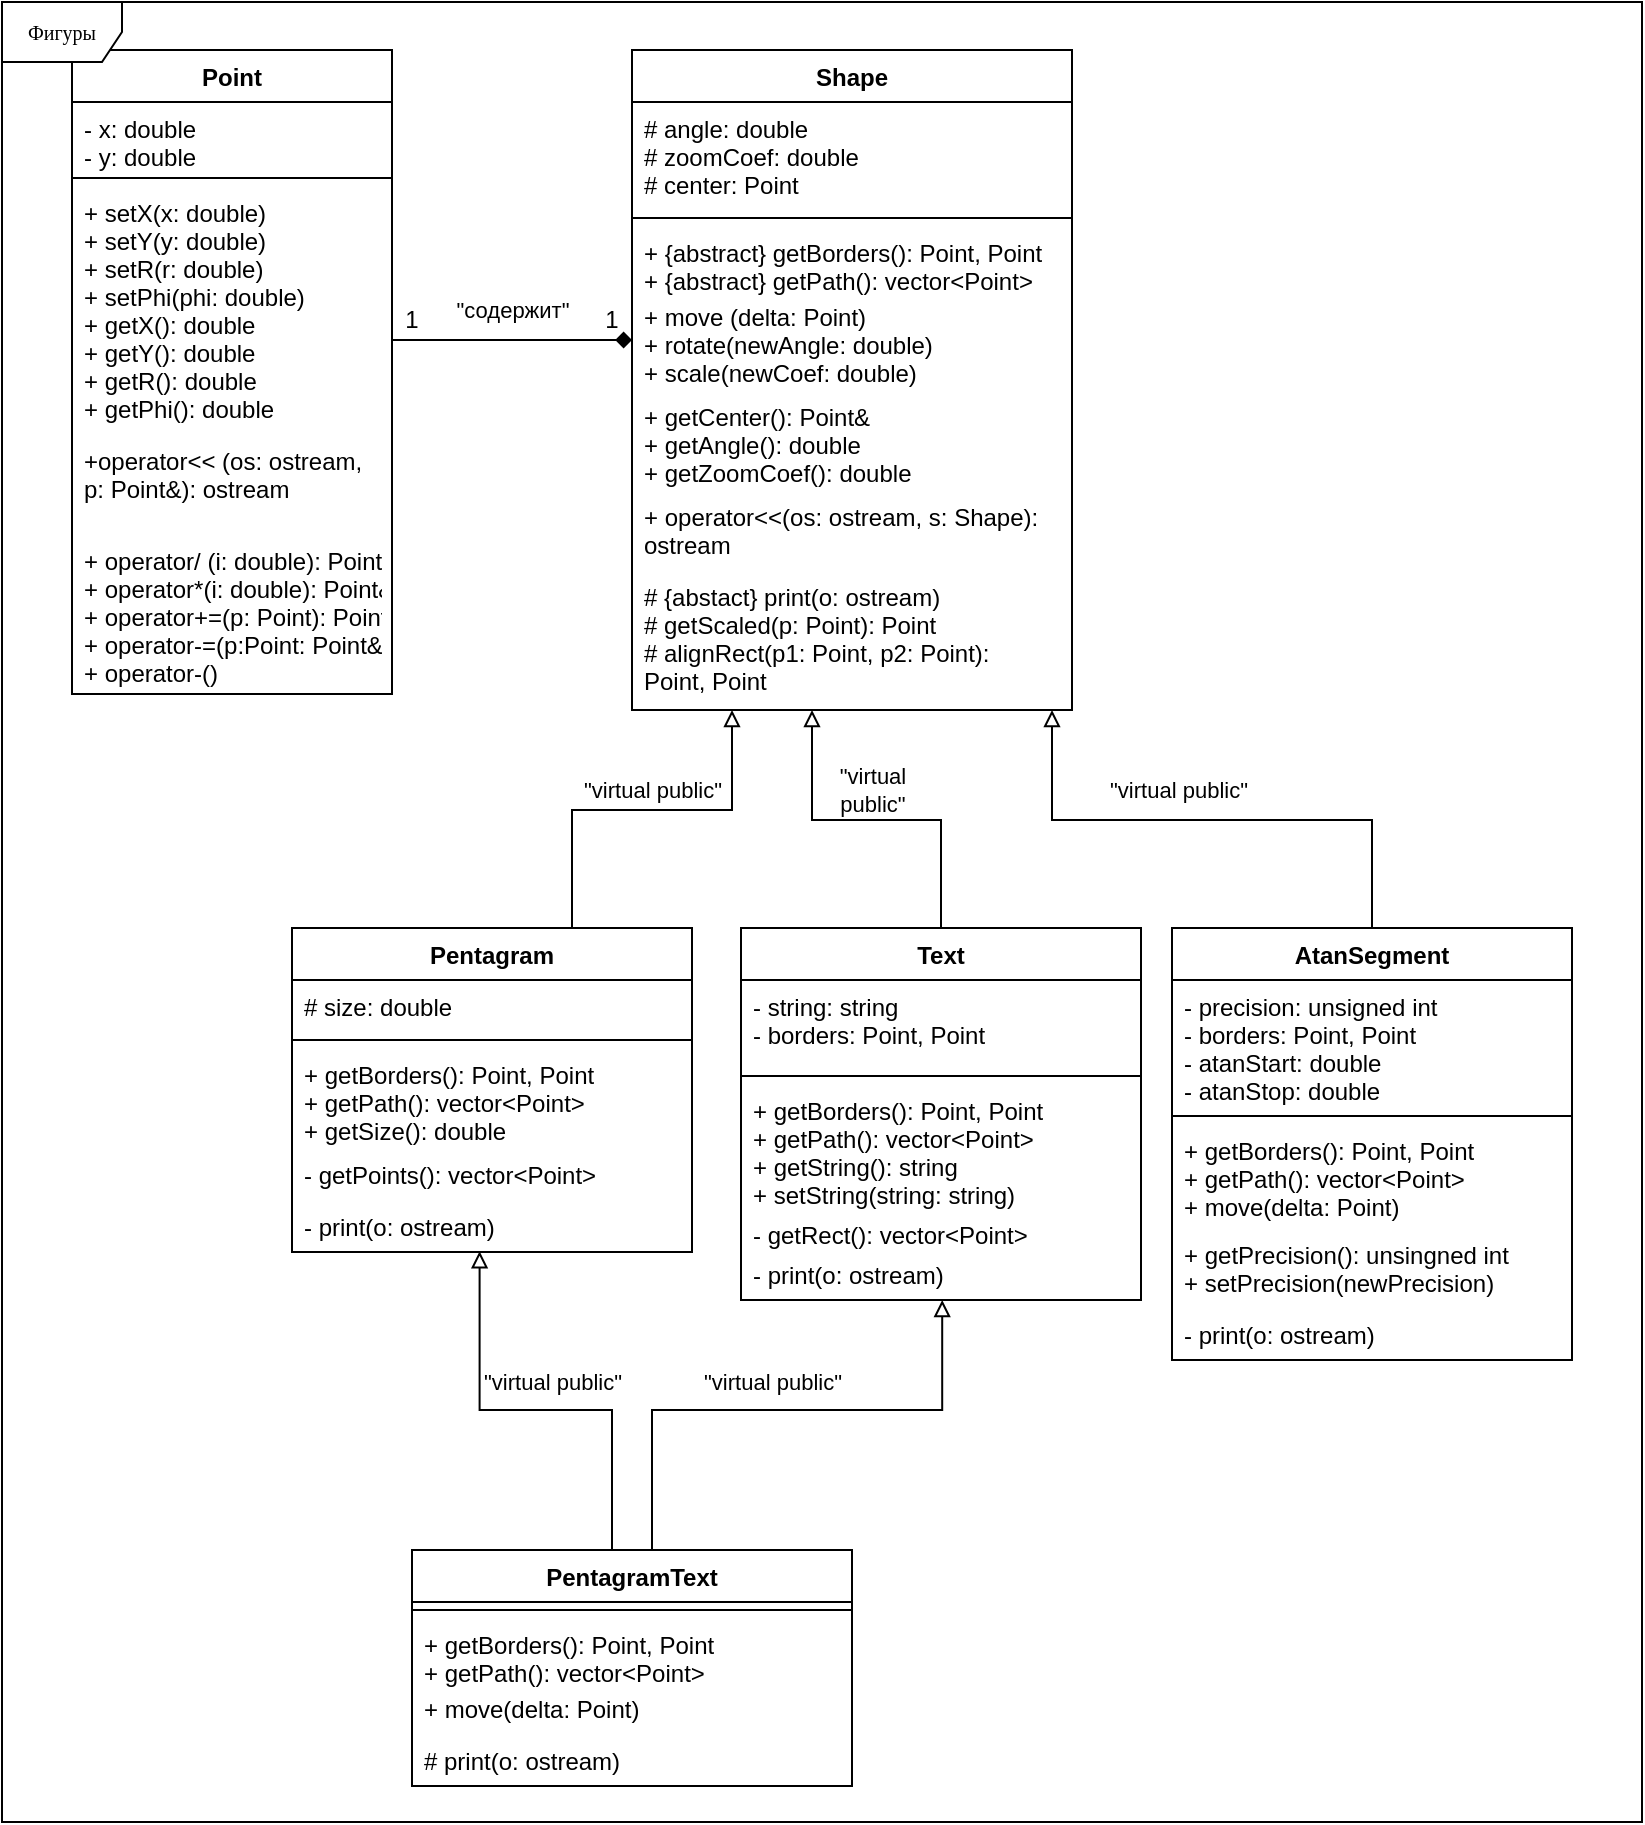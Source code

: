 <mxfile version="11.3.0" type="device" pages="1"><diagram name="Page-1" id="c4acf3e9-155e-7222-9cf6-157b1a14988f"><mxGraphModel dx="1708" dy="998" grid="1" gridSize="10" guides="1" tooltips="1" connect="1" arrows="1" fold="1" page="1" pageScale="1" pageWidth="850" pageHeight="1100" background="#ffffff" math="0" shadow="0"><root><mxCell id="0"/><mxCell id="1" parent="0"/><mxCell id="ideyjLIA0gGUVYYv4PQT-22" value="Point" style="swimlane;fontStyle=1;align=center;verticalAlign=top;childLayout=stackLayout;horizontal=1;startSize=26;horizontalStack=0;resizeParent=1;resizeParentMax=0;resizeLast=0;collapsible=1;marginBottom=0;" parent="1" vertex="1"><mxGeometry x="50" y="44" width="160" height="322" as="geometry"/></mxCell><mxCell id="ideyjLIA0gGUVYYv4PQT-25" value="- x: double&#10;- y: double" style="text;strokeColor=none;fillColor=none;align=left;verticalAlign=top;spacingLeft=4;spacingRight=4;overflow=hidden;rotatable=0;points=[[0,0.5],[1,0.5]];portConstraint=eastwest;" parent="ideyjLIA0gGUVYYv4PQT-22" vertex="1"><mxGeometry y="26" width="160" height="34" as="geometry"/></mxCell><mxCell id="ideyjLIA0gGUVYYv4PQT-24" value="" style="line;strokeWidth=1;fillColor=none;align=left;verticalAlign=middle;spacingTop=-1;spacingLeft=3;spacingRight=3;rotatable=0;labelPosition=right;points=[];portConstraint=eastwest;" parent="ideyjLIA0gGUVYYv4PQT-22" vertex="1"><mxGeometry y="60" width="160" height="8" as="geometry"/></mxCell><mxCell id="ideyjLIA0gGUVYYv4PQT-23" value="+ setX(x: double)&#10;+ setY(y: double)&#10;+ setR(r: double)&#10;+ setPhi(phi: double)&#10;+ getX(): double&#10;+ getY(): double&#10;+ getR(): double&#10;+ getPhi(): double" style="text;strokeColor=none;fillColor=none;align=left;verticalAlign=top;spacingLeft=4;spacingRight=4;overflow=hidden;rotatable=0;points=[[0,0.5],[1,0.5]];portConstraint=eastwest;" parent="ideyjLIA0gGUVYYv4PQT-22" vertex="1"><mxGeometry y="68" width="160" height="124" as="geometry"/></mxCell><mxCell id="ideyjLIA0gGUVYYv4PQT-31" value="+operator&lt;&lt; (os: ostream, &#10;p: Point&amp;): ostream" style="text;strokeColor=none;fillColor=none;align=left;verticalAlign=top;spacingLeft=4;spacingRight=4;overflow=hidden;rotatable=0;points=[[0,0.5],[1,0.5]];portConstraint=eastwest;" parent="ideyjLIA0gGUVYYv4PQT-22" vertex="1"><mxGeometry y="192" width="160" height="50" as="geometry"/></mxCell><mxCell id="ideyjLIA0gGUVYYv4PQT-30" value="+ operator/ (i: double): Point&amp;&#10;+ operator*(i: double): Point&amp;&#10;+ operator+=(p: Point): Point&amp;&#10;+ operator-=(p:Point: Point&amp;)&#10;+ operator-()" style="text;strokeColor=none;fillColor=none;align=left;verticalAlign=top;spacingLeft=4;spacingRight=4;overflow=hidden;rotatable=0;points=[[0,0.5],[1,0.5]];portConstraint=eastwest;" parent="ideyjLIA0gGUVYYv4PQT-22" vertex="1"><mxGeometry y="242" width="160" height="80" as="geometry"/></mxCell><mxCell id="ideyjLIA0gGUVYYv4PQT-33" value="Shape" style="swimlane;fontStyle=1;align=center;verticalAlign=top;childLayout=stackLayout;horizontal=1;startSize=26;horizontalStack=0;resizeParent=1;resizeParentMax=0;resizeLast=0;collapsible=1;marginBottom=0;" parent="1" vertex="1"><mxGeometry x="330" y="44" width="220" height="330" as="geometry"/></mxCell><mxCell id="ideyjLIA0gGUVYYv4PQT-34" value="# angle: double&#10;# zoomCoef: double&#10;# center: Point" style="text;strokeColor=none;fillColor=none;align=left;verticalAlign=top;spacingLeft=4;spacingRight=4;overflow=hidden;rotatable=0;points=[[0,0.5],[1,0.5]];portConstraint=eastwest;" parent="ideyjLIA0gGUVYYv4PQT-33" vertex="1"><mxGeometry y="26" width="220" height="54" as="geometry"/></mxCell><mxCell id="ideyjLIA0gGUVYYv4PQT-35" value="" style="line;strokeWidth=1;fillColor=none;align=left;verticalAlign=middle;spacingTop=-1;spacingLeft=3;spacingRight=3;rotatable=0;labelPosition=right;points=[];portConstraint=eastwest;" parent="ideyjLIA0gGUVYYv4PQT-33" vertex="1"><mxGeometry y="80" width="220" height="8" as="geometry"/></mxCell><mxCell id="ideyjLIA0gGUVYYv4PQT-36" value="+ {abstract} getBorders(): Point, Point&#10;+ {abstract} getPath(): vector&lt;Point&gt;" style="text;strokeColor=none;fillColor=none;align=left;verticalAlign=top;spacingLeft=4;spacingRight=4;overflow=hidden;rotatable=0;points=[[0,0.5],[1,0.5]];portConstraint=eastwest;" parent="ideyjLIA0gGUVYYv4PQT-33" vertex="1"><mxGeometry y="88" width="220" height="32" as="geometry"/></mxCell><mxCell id="ideyjLIA0gGUVYYv4PQT-37" value="+ move (delta: Point)&#10;+ rotate(newAngle: double)&#10;+ scale(newCoef: double)&#10;" style="text;strokeColor=none;fillColor=none;align=left;verticalAlign=top;spacingLeft=4;spacingRight=4;overflow=hidden;rotatable=0;points=[[0,0.5],[1,0.5]];portConstraint=eastwest;" parent="ideyjLIA0gGUVYYv4PQT-33" vertex="1"><mxGeometry y="120" width="220" height="50" as="geometry"/></mxCell><mxCell id="ideyjLIA0gGUVYYv4PQT-38" value="+ getCenter(): Point&amp;&#10;+ getAngle(): double&#10;+ getZoomCoef(): double" style="text;strokeColor=none;fillColor=none;align=left;verticalAlign=top;spacingLeft=4;spacingRight=4;overflow=hidden;rotatable=0;points=[[0,0.5],[1,0.5]];portConstraint=eastwest;" parent="ideyjLIA0gGUVYYv4PQT-33" vertex="1"><mxGeometry y="170" width="220" height="50" as="geometry"/></mxCell><mxCell id="ideyjLIA0gGUVYYv4PQT-39" value="+ operator&lt;&lt;(os: ostream, s: Shape): &#10;ostream" style="text;strokeColor=none;fillColor=none;align=left;verticalAlign=top;spacingLeft=4;spacingRight=4;overflow=hidden;rotatable=0;points=[[0,0.5],[1,0.5]];portConstraint=eastwest;" parent="ideyjLIA0gGUVYYv4PQT-33" vertex="1"><mxGeometry y="220" width="220" height="40" as="geometry"/></mxCell><mxCell id="ideyjLIA0gGUVYYv4PQT-41" value="# {abstact} print(o: ostream)&#10;# getScaled(p: Point): Point&#10;# alignRect(p1: Point, p2: Point): &#10;Point, Point" style="text;strokeColor=none;fillColor=none;align=left;verticalAlign=top;spacingLeft=4;spacingRight=4;overflow=hidden;rotatable=0;points=[[0,0.5],[1,0.5]];portConstraint=eastwest;" parent="ideyjLIA0gGUVYYv4PQT-33" vertex="1"><mxGeometry y="260" width="220" height="70" as="geometry"/></mxCell><mxCell id="ideyjLIA0gGUVYYv4PQT-44" value="&quot;содержит&quot;" style="edgeStyle=orthogonalEdgeStyle;rounded=0;orthogonalLoop=1;jettySize=auto;html=1;endArrow=diamond;endFill=1;" parent="1" source="ideyjLIA0gGUVYYv4PQT-23" target="ideyjLIA0gGUVYYv4PQT-37" edge="1"><mxGeometry y="15" relative="1" as="geometry"><Array as="points"><mxPoint x="240" y="189"/><mxPoint x="240" y="189"/></Array><mxPoint as="offset"/></mxGeometry></mxCell><mxCell id="ideyjLIA0gGUVYYv4PQT-45" value="1" style="text;html=1;strokeColor=none;fillColor=none;align=center;verticalAlign=middle;whiteSpace=wrap;rounded=0;" parent="1" vertex="1"><mxGeometry x="210" y="169" width="20" height="20" as="geometry"/></mxCell><mxCell id="ideyjLIA0gGUVYYv4PQT-47" value="1" style="text;html=1;strokeColor=none;fillColor=none;align=center;verticalAlign=middle;whiteSpace=wrap;rounded=0;" parent="1" vertex="1"><mxGeometry x="310" y="169" width="20" height="20" as="geometry"/></mxCell><mxCell id="ideyjLIA0gGUVYYv4PQT-72" value="&quot;virtual public&quot;" style="edgeStyle=orthogonalEdgeStyle;rounded=0;orthogonalLoop=1;jettySize=auto;html=1;endArrow=block;endFill=0;" parent="1" source="ideyjLIA0gGUVYYv4PQT-58" target="ideyjLIA0gGUVYYv4PQT-41" edge="1"><mxGeometry x="0.05" y="10" relative="1" as="geometry"><Array as="points"><mxPoint x="300" y="424"/><mxPoint x="380" y="424"/></Array><mxPoint as="offset"/></mxGeometry></mxCell><mxCell id="ideyjLIA0gGUVYYv4PQT-58" value="Pentagram" style="swimlane;fontStyle=1;align=center;verticalAlign=top;childLayout=stackLayout;horizontal=1;startSize=26;horizontalStack=0;resizeParent=1;resizeParentMax=0;resizeLast=0;collapsible=1;marginBottom=0;" parent="1" vertex="1"><mxGeometry x="160" y="483" width="200" height="162" as="geometry"/></mxCell><mxCell id="ideyjLIA0gGUVYYv4PQT-59" value="# size: double" style="text;strokeColor=none;fillColor=none;align=left;verticalAlign=top;spacingLeft=4;spacingRight=4;overflow=hidden;rotatable=0;points=[[0,0.5],[1,0.5]];portConstraint=eastwest;" parent="ideyjLIA0gGUVYYv4PQT-58" vertex="1"><mxGeometry y="26" width="200" height="26" as="geometry"/></mxCell><mxCell id="ideyjLIA0gGUVYYv4PQT-60" value="" style="line;strokeWidth=1;fillColor=none;align=left;verticalAlign=middle;spacingTop=-1;spacingLeft=3;spacingRight=3;rotatable=0;labelPosition=right;points=[];portConstraint=eastwest;" parent="ideyjLIA0gGUVYYv4PQT-58" vertex="1"><mxGeometry y="52" width="200" height="8" as="geometry"/></mxCell><mxCell id="ideyjLIA0gGUVYYv4PQT-61" value="+ getBorders(): Point, Point&#10;+ getPath(): vector&lt;Point&gt;&#10;+ getSize(): double" style="text;strokeColor=none;fillColor=none;align=left;verticalAlign=top;spacingLeft=4;spacingRight=4;overflow=hidden;rotatable=0;points=[[0,0.5],[1,0.5]];portConstraint=eastwest;" parent="ideyjLIA0gGUVYYv4PQT-58" vertex="1"><mxGeometry y="60" width="200" height="50" as="geometry"/></mxCell><mxCell id="ideyjLIA0gGUVYYv4PQT-62" value="- getPoints(): vector&lt;Point&gt;" style="text;strokeColor=none;fillColor=none;align=left;verticalAlign=top;spacingLeft=4;spacingRight=4;overflow=hidden;rotatable=0;points=[[0,0.5],[1,0.5]];portConstraint=eastwest;" parent="ideyjLIA0gGUVYYv4PQT-58" vertex="1"><mxGeometry y="110" width="200" height="26" as="geometry"/></mxCell><mxCell id="ideyjLIA0gGUVYYv4PQT-63" value="- print(o: ostream)" style="text;strokeColor=none;fillColor=none;align=left;verticalAlign=top;spacingLeft=4;spacingRight=4;overflow=hidden;rotatable=0;points=[[0,0.5],[1,0.5]];portConstraint=eastwest;" parent="ideyjLIA0gGUVYYv4PQT-58" vertex="1"><mxGeometry y="136" width="200" height="26" as="geometry"/></mxCell><mxCell id="ideyjLIA0gGUVYYv4PQT-80" value="&quot;virtual public&quot;" style="edgeStyle=orthogonalEdgeStyle;rounded=0;orthogonalLoop=1;jettySize=auto;html=1;endArrow=block;endFill=0;" parent="1" source="ideyjLIA0gGUVYYv4PQT-73" edge="1"><mxGeometry x="0.128" y="-15" relative="1" as="geometry"><mxPoint x="540" y="374" as="targetPoint"/><Array as="points"><mxPoint x="700" y="429"/><mxPoint x="540" y="429"/><mxPoint x="540" y="374"/></Array><mxPoint as="offset"/></mxGeometry></mxCell><mxCell id="ideyjLIA0gGUVYYv4PQT-73" value="AtanSegment" style="swimlane;fontStyle=1;align=center;verticalAlign=top;childLayout=stackLayout;horizontal=1;startSize=26;horizontalStack=0;resizeParent=1;resizeParentMax=0;resizeLast=0;collapsible=1;marginBottom=0;" parent="1" vertex="1"><mxGeometry x="600" y="483" width="200" height="216" as="geometry"/></mxCell><mxCell id="ideyjLIA0gGUVYYv4PQT-74" value="- precision: unsigned int&#10;- borders: Point, Point&#10;- atanStart: double&#10;- atanStop: double" style="text;strokeColor=none;fillColor=none;align=left;verticalAlign=top;spacingLeft=4;spacingRight=4;overflow=hidden;rotatable=0;points=[[0,0.5],[1,0.5]];portConstraint=eastwest;" parent="ideyjLIA0gGUVYYv4PQT-73" vertex="1"><mxGeometry y="26" width="200" height="64" as="geometry"/></mxCell><mxCell id="ideyjLIA0gGUVYYv4PQT-75" value="" style="line;strokeWidth=1;fillColor=none;align=left;verticalAlign=middle;spacingTop=-1;spacingLeft=3;spacingRight=3;rotatable=0;labelPosition=right;points=[];portConstraint=eastwest;" parent="ideyjLIA0gGUVYYv4PQT-73" vertex="1"><mxGeometry y="90" width="200" height="8" as="geometry"/></mxCell><mxCell id="ideyjLIA0gGUVYYv4PQT-76" value="+ getBorders(): Point, Point&#10;+ getPath(): vector&lt;Point&gt;&#10;+ move(delta: Point)" style="text;strokeColor=none;fillColor=none;align=left;verticalAlign=top;spacingLeft=4;spacingRight=4;overflow=hidden;rotatable=0;points=[[0,0.5],[1,0.5]];portConstraint=eastwest;" parent="ideyjLIA0gGUVYYv4PQT-73" vertex="1"><mxGeometry y="98" width="200" height="52" as="geometry"/></mxCell><mxCell id="ideyjLIA0gGUVYYv4PQT-77" value="+ getPrecision(): unsingned int&#10;+ setPrecision(newPrecision)" style="text;strokeColor=none;fillColor=none;align=left;verticalAlign=top;spacingLeft=4;spacingRight=4;overflow=hidden;rotatable=0;points=[[0,0.5],[1,0.5]];portConstraint=eastwest;" parent="ideyjLIA0gGUVYYv4PQT-73" vertex="1"><mxGeometry y="150" width="200" height="40" as="geometry"/></mxCell><mxCell id="ideyjLIA0gGUVYYv4PQT-78" value="- print(o: ostream)" style="text;strokeColor=none;fillColor=none;align=left;verticalAlign=top;spacingLeft=4;spacingRight=4;overflow=hidden;rotatable=0;points=[[0,0.5],[1,0.5]];portConstraint=eastwest;" parent="ideyjLIA0gGUVYYv4PQT-73" vertex="1"><mxGeometry y="190" width="200" height="26" as="geometry"/></mxCell><mxCell id="ideyjLIA0gGUVYYv4PQT-93" value="&quot;virtual&lt;br&gt;public&quot;" style="edgeStyle=orthogonalEdgeStyle;rounded=0;orthogonalLoop=1;jettySize=auto;html=1;endArrow=block;endFill=0;" parent="1" source="ideyjLIA0gGUVYYv4PQT-87" edge="1"><mxGeometry x="0.541" y="-30" relative="1" as="geometry"><mxPoint x="420" y="374" as="targetPoint"/><Array as="points"><mxPoint x="485" y="429"/><mxPoint x="420" y="429"/><mxPoint x="420" y="374"/></Array><mxPoint as="offset"/></mxGeometry></mxCell><mxCell id="ideyjLIA0gGUVYYv4PQT-87" value="Text" style="swimlane;fontStyle=1;align=center;verticalAlign=top;childLayout=stackLayout;horizontal=1;startSize=26;horizontalStack=0;resizeParent=1;resizeParentMax=0;resizeLast=0;collapsible=1;marginBottom=0;" parent="1" vertex="1"><mxGeometry x="384.5" y="483" width="200" height="186" as="geometry"/></mxCell><mxCell id="ideyjLIA0gGUVYYv4PQT-88" value="- string: string&#10;- borders: Point, Point" style="text;strokeColor=none;fillColor=none;align=left;verticalAlign=top;spacingLeft=4;spacingRight=4;overflow=hidden;rotatable=0;points=[[0,0.5],[1,0.5]];portConstraint=eastwest;" parent="ideyjLIA0gGUVYYv4PQT-87" vertex="1"><mxGeometry y="26" width="200" height="44" as="geometry"/></mxCell><mxCell id="ideyjLIA0gGUVYYv4PQT-89" value="" style="line;strokeWidth=1;fillColor=none;align=left;verticalAlign=middle;spacingTop=-1;spacingLeft=3;spacingRight=3;rotatable=0;labelPosition=right;points=[];portConstraint=eastwest;" parent="ideyjLIA0gGUVYYv4PQT-87" vertex="1"><mxGeometry y="70" width="200" height="8" as="geometry"/></mxCell><mxCell id="ideyjLIA0gGUVYYv4PQT-90" value="+ getBorders(): Point, Point&#10;+ getPath(): vector&lt;Point&gt;&#10;+ getString(): string&#10;+ setString(string: string)" style="text;strokeColor=none;fillColor=none;align=left;verticalAlign=top;spacingLeft=4;spacingRight=4;overflow=hidden;rotatable=0;points=[[0,0.5],[1,0.5]];portConstraint=eastwest;" parent="ideyjLIA0gGUVYYv4PQT-87" vertex="1"><mxGeometry y="78" width="200" height="62" as="geometry"/></mxCell><mxCell id="ideyjLIA0gGUVYYv4PQT-91" value="- getRect(): vector&lt;Point&gt;" style="text;strokeColor=none;fillColor=none;align=left;verticalAlign=top;spacingLeft=4;spacingRight=4;overflow=hidden;rotatable=0;points=[[0,0.5],[1,0.5]];portConstraint=eastwest;" parent="ideyjLIA0gGUVYYv4PQT-87" vertex="1"><mxGeometry y="140" width="200" height="20" as="geometry"/></mxCell><mxCell id="ideyjLIA0gGUVYYv4PQT-92" value="- print(o: ostream)" style="text;strokeColor=none;fillColor=none;align=left;verticalAlign=top;spacingLeft=4;spacingRight=4;overflow=hidden;rotatable=0;points=[[0,0.5],[1,0.5]];portConstraint=eastwest;" parent="ideyjLIA0gGUVYYv4PQT-87" vertex="1"><mxGeometry y="160" width="200" height="26" as="geometry"/></mxCell><mxCell id="ideyjLIA0gGUVYYv4PQT-103" value="&quot;virtual public&quot;" style="edgeStyle=orthogonalEdgeStyle;rounded=0;orthogonalLoop=1;jettySize=auto;html=1;entryX=0.469;entryY=0.987;entryDx=0;entryDy=0;entryPerimeter=0;endArrow=block;endFill=0;" parent="1" target="ideyjLIA0gGUVYYv4PQT-63" edge="1"><mxGeometry x="-0.351" y="33" relative="1" as="geometry"><mxPoint x="320" y="794" as="sourcePoint"/><Array as="points"><mxPoint x="320" y="724"/><mxPoint x="254" y="724"/></Array><mxPoint x="-30" y="-47" as="offset"/></mxGeometry></mxCell><mxCell id="ideyjLIA0gGUVYYv4PQT-104" value="&quot;virtual public&quot;" style="edgeStyle=orthogonalEdgeStyle;rounded=0;orthogonalLoop=1;jettySize=auto;html=1;entryX=0.503;entryY=1;entryDx=0;entryDy=0;entryPerimeter=0;endArrow=block;endFill=0;" parent="1" target="ideyjLIA0gGUVYYv4PQT-92" edge="1"><mxGeometry x="-0.037" y="14" relative="1" as="geometry"><mxPoint x="340" y="794" as="sourcePoint"/><Array as="points"><mxPoint x="340" y="724"/><mxPoint x="485" y="724"/></Array><mxPoint as="offset"/></mxGeometry></mxCell><mxCell id="ideyjLIA0gGUVYYv4PQT-98" value="PentagramText" style="swimlane;fontStyle=1;align=center;verticalAlign=top;childLayout=stackLayout;horizontal=1;startSize=26;horizontalStack=0;resizeParent=1;resizeParentMax=0;resizeLast=0;collapsible=1;marginBottom=0;" parent="1" vertex="1"><mxGeometry x="220" y="794" width="220" height="118" as="geometry"/></mxCell><mxCell id="ideyjLIA0gGUVYYv4PQT-100" value="" style="line;strokeWidth=1;fillColor=none;align=left;verticalAlign=middle;spacingTop=-1;spacingLeft=3;spacingRight=3;rotatable=0;labelPosition=right;points=[];portConstraint=eastwest;" parent="ideyjLIA0gGUVYYv4PQT-98" vertex="1"><mxGeometry y="26" width="220" height="8" as="geometry"/></mxCell><mxCell id="ideyjLIA0gGUVYYv4PQT-105" value="+ getBorders(): Point, Point&#10;+ getPath(): vector&lt;Point&gt;" style="text;strokeColor=none;fillColor=none;align=left;verticalAlign=top;spacingLeft=4;spacingRight=4;overflow=hidden;rotatable=0;points=[[0,0.5],[1,0.5]];portConstraint=eastwest;" parent="ideyjLIA0gGUVYYv4PQT-98" vertex="1"><mxGeometry y="34" width="220" height="32" as="geometry"/></mxCell><mxCell id="ideyjLIA0gGUVYYv4PQT-101" value="+ move(delta: Point)" style="text;strokeColor=none;fillColor=none;align=left;verticalAlign=top;spacingLeft=4;spacingRight=4;overflow=hidden;rotatable=0;points=[[0,0.5],[1,0.5]];portConstraint=eastwest;" parent="ideyjLIA0gGUVYYv4PQT-98" vertex="1"><mxGeometry y="66" width="220" height="26" as="geometry"/></mxCell><mxCell id="ideyjLIA0gGUVYYv4PQT-106" value="# print(o: ostream)" style="text;strokeColor=none;fillColor=none;align=left;verticalAlign=top;spacingLeft=4;spacingRight=4;overflow=hidden;rotatable=0;points=[[0,0.5],[1,0.5]];portConstraint=eastwest;" parent="ideyjLIA0gGUVYYv4PQT-98" vertex="1"><mxGeometry y="92" width="220" height="26" as="geometry"/></mxCell><mxCell id="ideyjLIA0gGUVYYv4PQT-50" value="Border" style="" parent="0"/><mxCell id="ideyjLIA0gGUVYYv4PQT-51" value="Фигуры" style="shape=umlFrame;whiteSpace=wrap;html=1;rounded=0;shadow=0;comic=0;labelBackgroundColor=none;strokeColor=#000000;strokeWidth=1;fillColor=#ffffff;fontFamily=Verdana;fontSize=10;fontColor=#000000;align=center;" parent="ideyjLIA0gGUVYYv4PQT-50" vertex="1"><mxGeometry x="15" y="20" width="820" height="910" as="geometry"/></mxCell></root></mxGraphModel></diagram></mxfile>